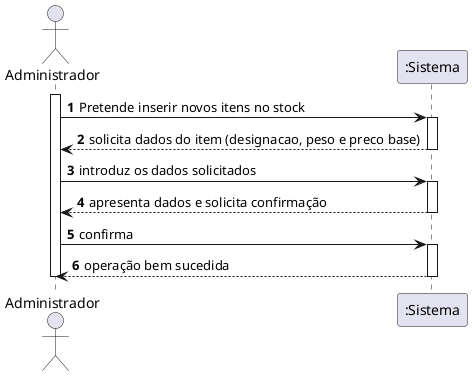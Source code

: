 @startuml
autonumber
actor "Administrador" as ADM

activate ADM
ADM -> ":Sistema" : Pretende inserir novos itens no stock
activate ":Sistema"

":Sistema" --> ADM : solicita dados do item (designacao, peso e preco base)
deactivate ":Sistema"

ADM -> ":Sistema" : introduz os dados solicitados
activate ":Sistema"

":Sistema" --> ADM : apresenta dados e solicita confirmação
deactivate ":Sistema"

ADM -> ":Sistema" : confirma
activate ":Sistema"
":Sistema" --> ADM : operação bem sucedida
deactivate ":Sistema"

deactivate ADM
@enduml
